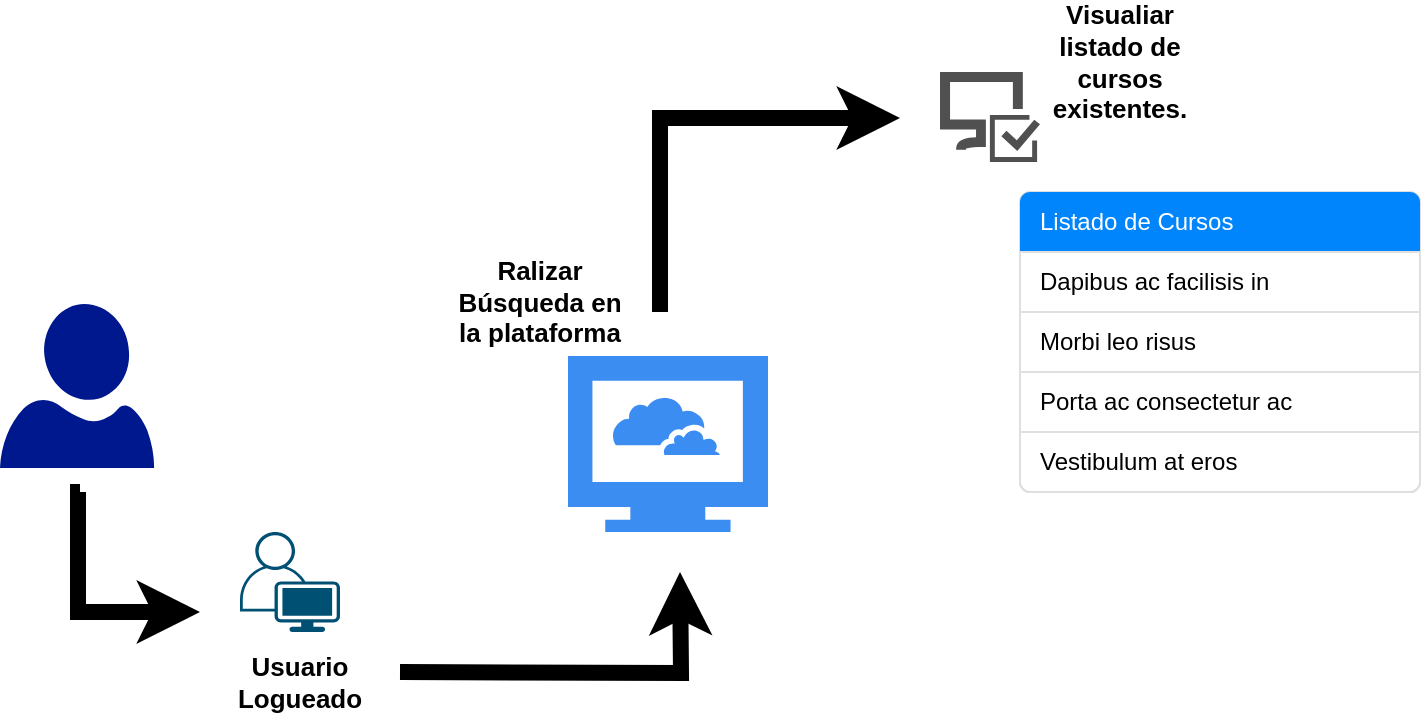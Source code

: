 <mxfile version="20.2.7" type="device"><diagram id="LBmr8eiadpiPl5MS29iS" name="Página-1"><mxGraphModel dx="868" dy="482" grid="1" gridSize="10" guides="1" tooltips="1" connect="1" arrows="1" fold="1" page="1" pageScale="1" pageWidth="827" pageHeight="1169" math="0" shadow="0"><root><mxCell id="0"/><mxCell id="1" parent="0"/><mxCell id="f1X_apChRgOQK9xTPGkd-17" style="edgeStyle=orthogonalEdgeStyle;rounded=0;orthogonalLoop=1;jettySize=auto;html=1;strokeWidth=8;" edge="1" parent="1"><mxGeometry relative="1" as="geometry"><mxPoint x="120" y="290" as="sourcePoint"/><mxPoint x="180" y="350" as="targetPoint"/><Array as="points"><mxPoint x="119" y="350"/></Array></mxGeometry></mxCell><mxCell id="f1X_apChRgOQK9xTPGkd-1" value="" style="sketch=0;aspect=fixed;pointerEvents=1;shadow=0;dashed=0;html=1;strokeColor=none;labelPosition=center;verticalLabelPosition=bottom;verticalAlign=top;align=center;fillColor=#00188D;shape=mxgraph.azure.user" vertex="1" parent="1"><mxGeometry x="80" y="196" width="77.08" height="82" as="geometry"/></mxCell><mxCell id="f1X_apChRgOQK9xTPGkd-2" value="" style="points=[[0.35,0,0],[0.98,0.51,0],[1,0.71,0],[0.67,1,0],[0,0.795,0],[0,0.65,0]];verticalLabelPosition=bottom;sketch=0;html=1;verticalAlign=top;aspect=fixed;align=center;pointerEvents=1;shape=mxgraph.cisco19.user;fillColor=#005073;strokeColor=none;" vertex="1" parent="1"><mxGeometry x="200" y="310" width="50" height="50" as="geometry"/></mxCell><mxCell id="f1X_apChRgOQK9xTPGkd-3" value="" style="sketch=0;pointerEvents=1;shadow=0;dashed=0;html=1;strokeColor=none;labelPosition=center;verticalLabelPosition=bottom;verticalAlign=top;align=center;fillColor=#505050;shape=mxgraph.mscae.intune.computer_inventory" vertex="1" parent="1"><mxGeometry x="550" y="80" width="50" height="45" as="geometry"/></mxCell><mxCell id="f1X_apChRgOQK9xTPGkd-19" style="edgeStyle=orthogonalEdgeStyle;rounded=0;orthogonalLoop=1;jettySize=auto;html=1;strokeWidth=8;" edge="1" parent="1"><mxGeometry relative="1" as="geometry"><mxPoint x="410" y="200" as="sourcePoint"/><mxPoint x="530" y="103" as="targetPoint"/><Array as="points"><mxPoint x="410" y="103"/></Array></mxGeometry></mxCell><mxCell id="f1X_apChRgOQK9xTPGkd-4" value="" style="sketch=0;html=1;aspect=fixed;strokeColor=none;shadow=0;align=center;verticalAlign=top;fillColor=#3B8DF1;shape=mxgraph.gcp2.cloud_computer" vertex="1" parent="1"><mxGeometry x="364" y="222" width="100" height="88" as="geometry"/></mxCell><mxCell id="f1X_apChRgOQK9xTPGkd-6" value="" style="html=1;shadow=0;dashed=0;shape=mxgraph.bootstrap.rrect;rSize=5;strokeColor=#DFDFDF;html=1;whiteSpace=wrap;fillColor=#FFFFFF;fontColor=#000000;" vertex="1" parent="1"><mxGeometry x="590" y="140" width="200" height="150" as="geometry"/></mxCell><mxCell id="f1X_apChRgOQK9xTPGkd-7" value="Listado de Cursos" style="html=1;shadow=0;dashed=0;shape=mxgraph.bootstrap.topButton;rSize=5;strokeColor=none;fillColor=#0085FC;fontColor=#ffffff;perimeter=none;whiteSpace=wrap;resizeWidth=1;align=left;spacing=10;" vertex="1" parent="f1X_apChRgOQK9xTPGkd-6"><mxGeometry width="200" height="30" relative="1" as="geometry"/></mxCell><mxCell id="f1X_apChRgOQK9xTPGkd-8" value="Dapibus ac facilisis in" style="strokeColor=inherit;fillColor=inherit;gradientColor=inherit;fontColor=inherit;html=1;shadow=0;dashed=0;perimeter=none;whiteSpace=wrap;resizeWidth=1;align=left;spacing=10;" vertex="1" parent="f1X_apChRgOQK9xTPGkd-6"><mxGeometry width="200" height="30" relative="1" as="geometry"><mxPoint y="30" as="offset"/></mxGeometry></mxCell><mxCell id="f1X_apChRgOQK9xTPGkd-9" value="Morbi leo risus" style="strokeColor=inherit;fillColor=inherit;gradientColor=inherit;fontColor=inherit;html=1;shadow=0;dashed=0;perimeter=none;whiteSpace=wrap;resizeWidth=1;align=left;spacing=10;" vertex="1" parent="f1X_apChRgOQK9xTPGkd-6"><mxGeometry width="200" height="30" relative="1" as="geometry"><mxPoint y="60" as="offset"/></mxGeometry></mxCell><mxCell id="f1X_apChRgOQK9xTPGkd-10" value="Porta ac consectetur ac" style="strokeColor=inherit;fillColor=inherit;gradientColor=inherit;fontColor=inherit;html=1;shadow=0;dashed=0;perimeter=none;whiteSpace=wrap;resizeWidth=1;align=left;spacing=10;" vertex="1" parent="f1X_apChRgOQK9xTPGkd-6"><mxGeometry width="200" height="30" relative="1" as="geometry"><mxPoint y="90" as="offset"/></mxGeometry></mxCell><mxCell id="f1X_apChRgOQK9xTPGkd-11" value="Vestibulum at eros" style="strokeColor=inherit;fillColor=inherit;gradientColor=inherit;fontColor=inherit;html=1;shadow=0;dashed=0;shape=mxgraph.bootstrap.bottomButton;rSize=5;perimeter=none;whiteSpace=wrap;resizeWidth=1;resizeHeight=0;align=left;spacing=10;" vertex="1" parent="f1X_apChRgOQK9xTPGkd-6"><mxGeometry y="1" width="200" height="30" relative="1" as="geometry"><mxPoint y="-30" as="offset"/></mxGeometry></mxCell><mxCell id="f1X_apChRgOQK9xTPGkd-18" style="edgeStyle=orthogonalEdgeStyle;rounded=0;orthogonalLoop=1;jettySize=auto;html=1;strokeWidth=8;" edge="1" parent="1"><mxGeometry relative="1" as="geometry"><mxPoint x="420" y="330" as="targetPoint"/><mxPoint x="280" y="380" as="sourcePoint"/></mxGeometry></mxCell><mxCell id="f1X_apChRgOQK9xTPGkd-13" value="&lt;font style=&quot;font-size: 13px;&quot;&gt;&lt;b&gt;Usuario Logueado&lt;/b&gt;&lt;/font&gt;" style="text;html=1;strokeColor=none;fillColor=none;align=center;verticalAlign=middle;whiteSpace=wrap;rounded=0;" vertex="1" parent="1"><mxGeometry x="200" y="370" width="60" height="30" as="geometry"/></mxCell><mxCell id="f1X_apChRgOQK9xTPGkd-20" value="&lt;font style=&quot;&quot;&gt;&lt;b style=&quot;font-size: 13px;&quot;&gt;Ralizar &lt;/b&gt;&lt;span style=&quot;font-size: 13px;&quot;&gt;&lt;b&gt;Búsqueda&lt;/b&gt;&lt;/span&gt;&lt;b style=&quot;font-size: 13px;&quot;&gt;&amp;nbsp;en la plataforma&lt;/b&gt;&lt;/font&gt;" style="text;html=1;strokeColor=none;fillColor=none;align=center;verticalAlign=middle;whiteSpace=wrap;rounded=0;" vertex="1" parent="1"><mxGeometry x="320" y="180" width="60" height="30" as="geometry"/></mxCell><mxCell id="f1X_apChRgOQK9xTPGkd-21" value="&lt;b&gt;Visualiar listado de cursos existentes.&lt;/b&gt;" style="text;html=1;strokeColor=none;fillColor=none;align=center;verticalAlign=middle;whiteSpace=wrap;rounded=0;fontSize=13;" vertex="1" parent="1"><mxGeometry x="610" y="60" width="60" height="30" as="geometry"/></mxCell></root></mxGraphModel></diagram></mxfile>
